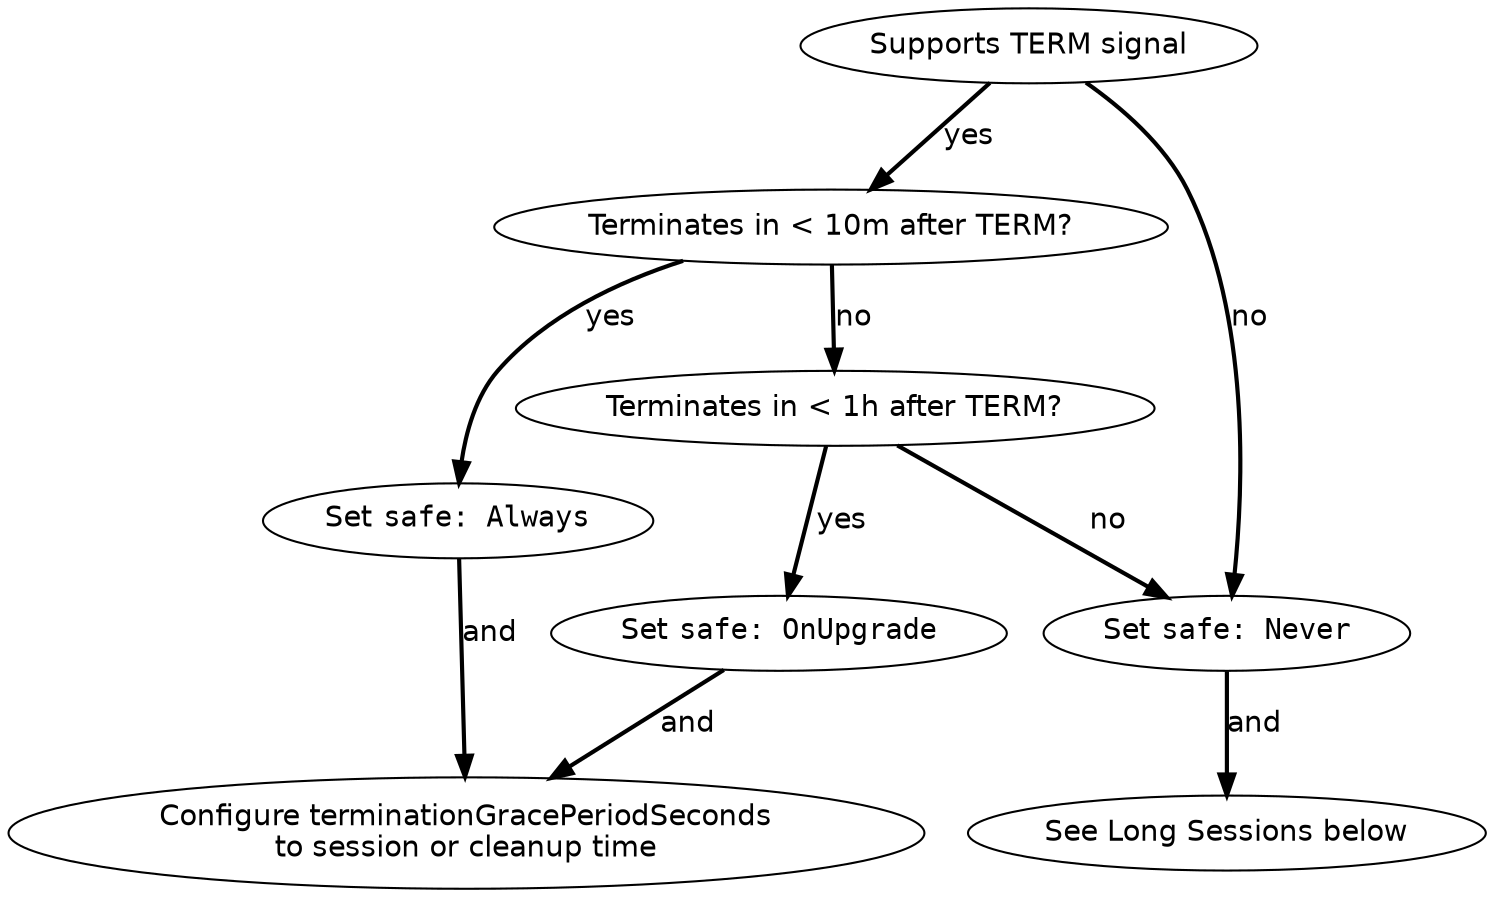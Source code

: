 digraph {
    graph [fontname = "helvetica", ordering="out"];
    node [fontname = "helvetica"];
    edge [fontname = "helvetica", pad="0.2", penwidth="2"];

    CanTerm [ label = "Supports TERM signal" ]
    TenMinuteTermination [ label = "Terminates in < 10m after TERM?" ]
    OneHourTermination [ label="Terminates in < 1h after TERM?" ]

    SetAlways [label = <Set <font face="courier">safe: Always</font>>]
    SetOnUpgrade [label = <Set <font face="courier">safe: OnUpgrade</font>>]
    SetNever [label = <Set <font face="courier">safe: Never</font>>]

    ConfigureTGPS [label = "Configure terminationGracePeriodSeconds\nto session or cleanup time"]
    Special [label = "See Long Sessions below"]

    CanTerm -> TenMinuteTermination [ label = "yes" ]
    CanTerm -> SetNever [ label = "no" ]

    TenMinuteTermination -> SetAlways [ label = "yes" ]
    TenMinuteTermination -> OneHourTermination [ label="no" ]

    OneHourTermination -> SetOnUpgrade [ label = "yes" ]
    OneHourTermination -> SetNever [ label = "no" ]

    SetAlways -> ConfigureTGPS [ label = "and" ]
    SetOnUpgrade -> ConfigureTGPS [ label = "and" ]
    SetNever -> Special [ label = "and" ]
}
